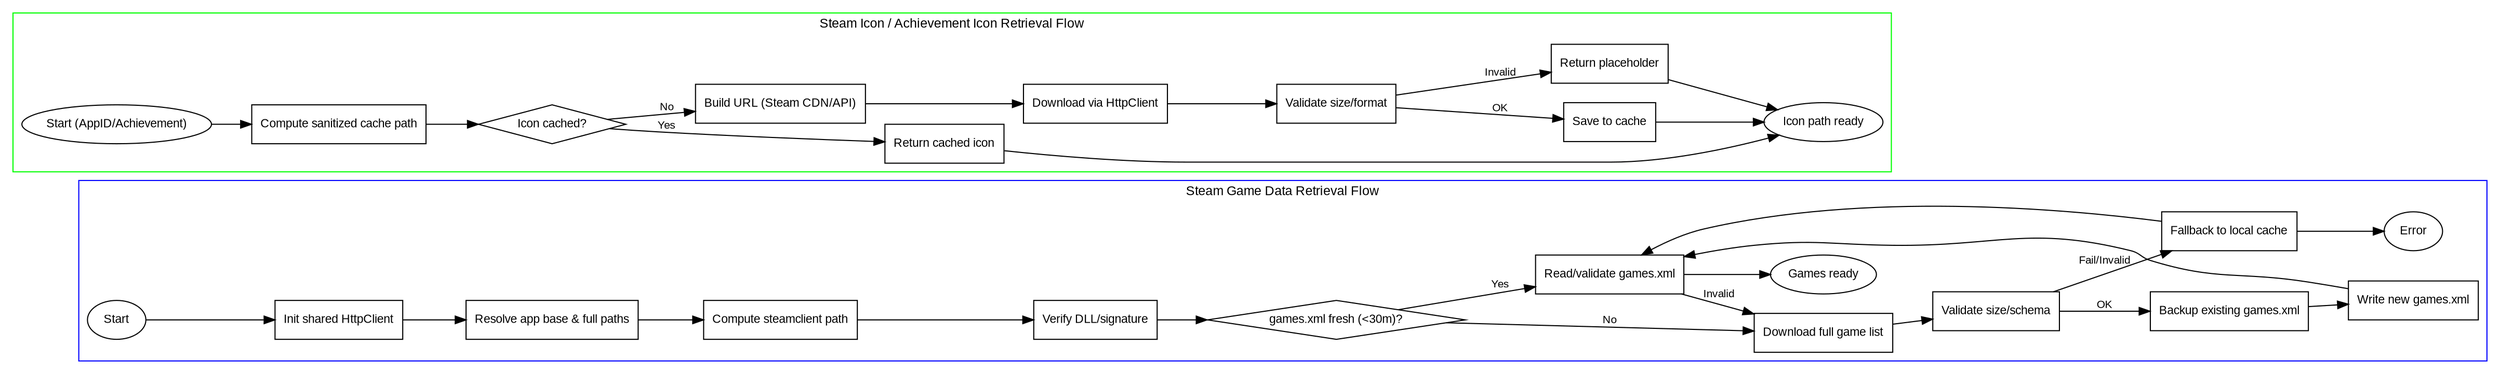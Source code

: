 
digraph CombinedFlow {
  rankdir=LR;
  node [shape=rectangle, fontname="Arial", fontsize=11];
  edge [fontname="Arial", fontsize=10];

  subgraph cluster_game {
    label="Steam Game Data Retrieval Flow";
    color=blue;
    fontname="Arial";
    fontsize=12;

    start_g [shape=oval, label="Start"];
    init_http_g [label="Init shared HttpClient"];
    resolve_paths_g [label="Resolve app base & full paths"];
    steam_path_g [label="Compute steamclient path"];
    verify_sig_g [label="Verify DLL/signature"];
    cache_check_g [shape=diamond, label="games.xml fresh (<30m)?"];
    read_cache_g [label="Read/validate games.xml"];
    download_list_g [label="Download full game list"];
    validate_download_g [label="Validate size/schema"];
    backup_old_g [label="Backup existing games.xml"];
    write_new_g [label="Write new games.xml"];
    fallback_cache_g [label="Fallback to local cache"];
    error_out_g [shape=oval, label="Error"];
    produce_list_g [shape=oval, label="Games ready"];

    start_g -> init_http_g -> resolve_paths_g -> steam_path_g -> verify_sig_g -> cache_check_g;
    cache_check_g -> read_cache_g [label="Yes"];
    cache_check_g -> download_list_g [label="No"];
    read_cache_g -> produce_list_g;
    read_cache_g -> download_list_g [label="Invalid"];
    download_list_g -> validate_download_g;
    validate_download_g -> backup_old_g [label="OK"];
    validate_download_g -> fallback_cache_g [label="Fail/Invalid"];
    fallback_cache_g -> read_cache_g;
    fallback_cache_g -> error_out_g;
    backup_old_g -> write_new_g -> read_cache_g;
  }

  subgraph cluster_icon {
    label="Steam Icon / Achievement Icon Retrieval Flow";
    color=green;
    fontname="Arial";
    fontsize=12;

    start_i [shape=oval, label="Start (AppID/Achievement)"];
    compute_cache_i [label="Compute sanitized cache path"];
    check_cached_i [shape=diamond, label="Icon cached?"];
    return_cached_i [label="Return cached icon"];
    build_url_i [label="Build URL (Steam CDN/API)"];
    dl_icon_i [label="Download via HttpClient"];
    validate_icon_i [label="Validate size/format"];
    save_icon_i [label="Save to cache"];
    placeholder_i [label="Return placeholder"];
    done_i [shape=oval, label="Icon path ready"];

    start_i -> compute_cache_i -> check_cached_i;
    check_cached_i -> return_cached_i [label="Yes"];
    check_cached_i -> build_url_i [label="No"];
    return_cached_i -> done_i;
    build_url_i -> dl_icon_i -> validate_icon_i;
    validate_icon_i -> save_icon_i [label="OK"];
    validate_icon_i -> placeholder_i [label="Invalid"];
    save_icon_i -> done_i;
    placeholder_i -> done_i;
  }
}
